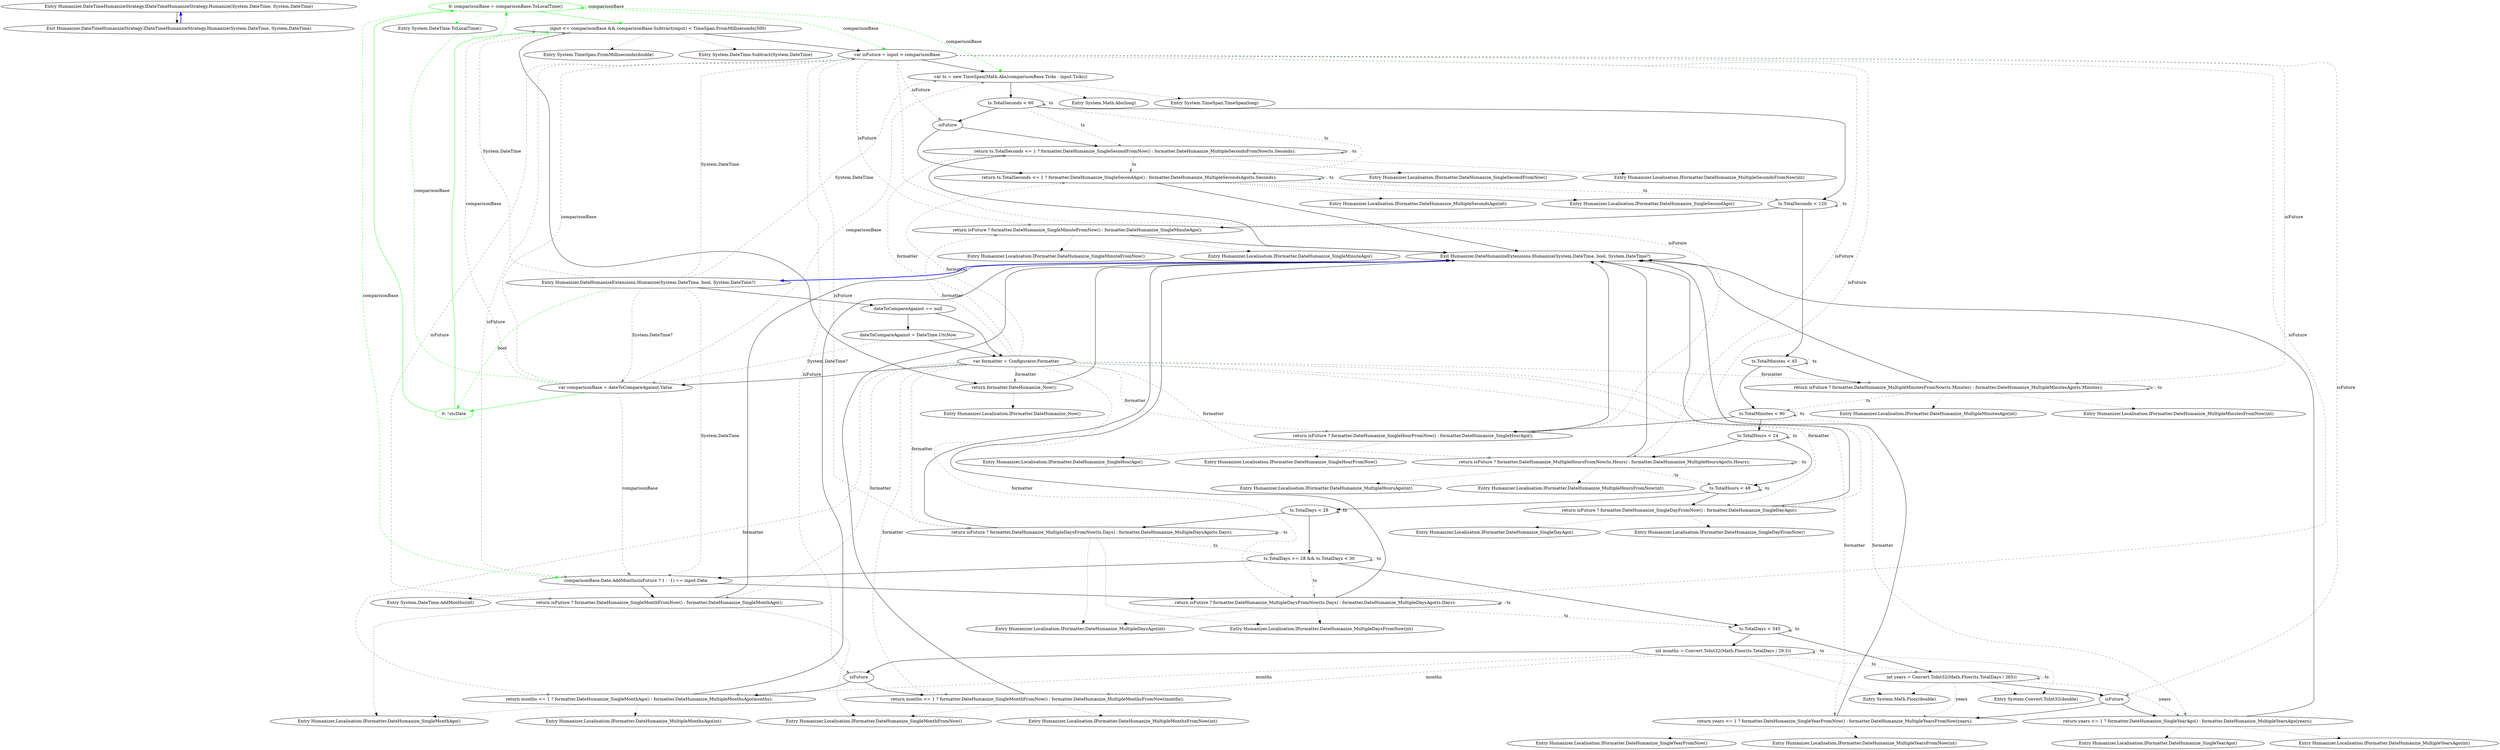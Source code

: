 digraph  {
n0 [cluster="Humanizer.DateTimeHumanizeStrategy.IDateTimeHumanizeStrategy.Humanize(System.DateTime, System.DateTime)", label="Entry Humanizer.DateTimeHumanizeStrategy.IDateTimeHumanizeStrategy.Humanize(System.DateTime, System.DateTime)", span="6-6"];
n1 [cluster="Humanizer.DateTimeHumanizeStrategy.IDateTimeHumanizeStrategy.Humanize(System.DateTime, System.DateTime)", label="Exit Humanizer.DateTimeHumanizeStrategy.IDateTimeHumanizeStrategy.Humanize(System.DateTime, System.DateTime)", span="6-6"];
m2_41 [cluster="System.DateTime.ToLocalTime()", file="NumberToWordsConverterRegistry.cs", label="Entry System.DateTime.ToLocalTime()", span="0-0"];
m2_55 [cluster="Humanizer.Localisation.IFormatter.DateHumanize_SingleHourFromNow()", file="NumberToWordsConverterRegistry.cs", label="Entry Humanizer.Localisation.IFormatter.DateHumanize_SingleHourFromNow()", span="28-28"];
m2_43 [cluster="System.TimeSpan.FromMilliseconds(double)", file="NumberToWordsConverterRegistry.cs", label="Entry System.TimeSpan.FromMilliseconds(double)", span="0-0"];
m2_44 [cluster="Humanizer.Localisation.IFormatter.DateHumanize_Now()", file="NumberToWordsConverterRegistry.cs", label="Entry Humanizer.Localisation.IFormatter.DateHumanize_Now()", span="29-29"];
m2_67 [cluster="System.Convert.ToInt32(double)", file="NumberToWordsConverterRegistry.cs", label="Entry System.Convert.ToInt32(double)", span="0-0"];
m2_69 [cluster="Humanizer.Localisation.IFormatter.DateHumanize_MultipleMonthsAgo(int)", file="NumberToWordsConverterRegistry.cs", label="Entry Humanizer.Localisation.IFormatter.DateHumanize_MultipleMonthsAgo(int)", span="12-12"];
m2_47 [cluster="Humanizer.Localisation.IFormatter.DateHumanize_SingleSecondFromNow()", file="NumberToWordsConverterRegistry.cs", label="Entry Humanizer.Localisation.IFormatter.DateHumanize_SingleSecondFromNow()", span="31-31"];
m2_59 [cluster="Humanizer.Localisation.IFormatter.DateHumanize_SingleDayFromNow()", file="NumberToWordsConverterRegistry.cs", label="Entry Humanizer.Localisation.IFormatter.DateHumanize_SingleDayFromNow()", span="33-33"];
m2_46 [cluster="System.Math.Abs(long)", file="NumberToWordsConverterRegistry.cs", label="Entry System.Math.Abs(long)", span="0-0"];
m2_62 [cluster="Humanizer.Localisation.IFormatter.DateHumanize_MultipleDaysAgo(int)", file="NumberToWordsConverterRegistry.cs", label="Entry Humanizer.Localisation.IFormatter.DateHumanize_MultipleDaysAgo(int)", span="9-9"];
m2_66 [cluster="System.Math.Floor(double)", file="NumberToWordsConverterRegistry.cs", label="Entry System.Math.Floor(double)", span="0-0"];
m2_60 [cluster="Humanizer.Localisation.IFormatter.DateHumanize_SingleDayAgo()", file="NumberToWordsConverterRegistry.cs", label="Entry Humanizer.Localisation.IFormatter.DateHumanize_SingleDayAgo()", span="20-20"];
m2_61 [cluster="Humanizer.Localisation.IFormatter.DateHumanize_MultipleDaysFromNow(int)", file="NumberToWordsConverterRegistry.cs", label="Entry Humanizer.Localisation.IFormatter.DateHumanize_MultipleDaysFromNow(int)", span="21-21"];
m2_63 [cluster="System.DateTime.AddMonths(int)", file="NumberToWordsConverterRegistry.cs", label="Entry System.DateTime.AddMonths(int)", span="0-0"];
m2_68 [cluster="Humanizer.Localisation.IFormatter.DateHumanize_MultipleMonthsFromNow(int)", file="NumberToWordsConverterRegistry.cs", label="Entry Humanizer.Localisation.IFormatter.DateHumanize_MultipleMonthsFromNow(int)", span="24-24"];
m2_51 [cluster="Humanizer.Localisation.IFormatter.DateHumanize_SingleMinuteFromNow()", file="NumberToWordsConverterRegistry.cs", label="Entry Humanizer.Localisation.IFormatter.DateHumanize_SingleMinuteFromNow()", span="27-27"];
m2_58 [cluster="Humanizer.Localisation.IFormatter.DateHumanize_MultipleHoursAgo(int)", file="NumberToWordsConverterRegistry.cs", label="Entry Humanizer.Localisation.IFormatter.DateHumanize_MultipleHoursAgo(int)", span="10-10"];
m2_50 [cluster="Humanizer.Localisation.IFormatter.DateHumanize_MultipleSecondsAgo(int)", file="NumberToWordsConverterRegistry.cs", label="Entry Humanizer.Localisation.IFormatter.DateHumanize_MultipleSecondsAgo(int)", span="13-13"];
m2_72 [cluster="Humanizer.Localisation.IFormatter.DateHumanize_SingleYearAgo()", file="NumberToWordsConverterRegistry.cs", label="Entry Humanizer.Localisation.IFormatter.DateHumanize_SingleYearAgo()", span="19-19"];
m2_64 [cluster="Humanizer.Localisation.IFormatter.DateHumanize_SingleMonthFromNow()", file="NumberToWordsConverterRegistry.cs", label="Entry Humanizer.Localisation.IFormatter.DateHumanize_SingleMonthFromNow()", span="30-30"];
m2_48 [cluster="Humanizer.Localisation.IFormatter.DateHumanize_MultipleSecondsFromNow(int)", file="NumberToWordsConverterRegistry.cs", label="Entry Humanizer.Localisation.IFormatter.DateHumanize_MultipleSecondsFromNow(int)", span="25-25"];
m2_45 [cluster="System.TimeSpan.TimeSpan(long)", file="NumberToWordsConverterRegistry.cs", label="Entry System.TimeSpan.TimeSpan(long)", span="0-0"];
m2_52 [cluster="Humanizer.Localisation.IFormatter.DateHumanize_SingleMinuteAgo()", file="NumberToWordsConverterRegistry.cs", label="Entry Humanizer.Localisation.IFormatter.DateHumanize_SingleMinuteAgo()", span="15-15"];
m2_65 [cluster="Humanizer.Localisation.IFormatter.DateHumanize_SingleMonthAgo()", file="NumberToWordsConverterRegistry.cs", label="Entry Humanizer.Localisation.IFormatter.DateHumanize_SingleMonthAgo()", span="17-17"];
m2_49 [cluster="Humanizer.Localisation.IFormatter.DateHumanize_SingleSecondAgo()", file="NumberToWordsConverterRegistry.cs", label="Entry Humanizer.Localisation.IFormatter.DateHumanize_SingleSecondAgo()", span="18-18"];
m2_70 [cluster="Humanizer.Localisation.IFormatter.DateHumanize_SingleYearFromNow()", file="NumberToWordsConverterRegistry.cs", label="Entry Humanizer.Localisation.IFormatter.DateHumanize_SingleYearFromNow()", span="32-32"];
m2_54 [cluster="Humanizer.Localisation.IFormatter.DateHumanize_MultipleMinutesAgo(int)", file="NumberToWordsConverterRegistry.cs", label="Entry Humanizer.Localisation.IFormatter.DateHumanize_MultipleMinutesAgo(int)", span="11-11"];
m2_73 [cluster="Humanizer.Localisation.IFormatter.DateHumanize_MultipleYearsAgo(int)", file="NumberToWordsConverterRegistry.cs", label="Entry Humanizer.Localisation.IFormatter.DateHumanize_MultipleYearsAgo(int)", span="14-14"];
m2_42 [cluster="System.DateTime.Subtract(System.DateTime)", file="NumberToWordsConverterRegistry.cs", label="Entry System.DateTime.Subtract(System.DateTime)", span="0-0"];
m2_56 [cluster="Humanizer.Localisation.IFormatter.DateHumanize_SingleHourAgo()", file="NumberToWordsConverterRegistry.cs", label="Entry Humanizer.Localisation.IFormatter.DateHumanize_SingleHourAgo()", span="16-16"];
m2_53 [cluster="Humanizer.Localisation.IFormatter.DateHumanize_MultipleMinutesFromNow(int)", file="NumberToWordsConverterRegistry.cs", label="Entry Humanizer.Localisation.IFormatter.DateHumanize_MultipleMinutesFromNow(int)", span="23-23"];
m2_57 [cluster="Humanizer.Localisation.IFormatter.DateHumanize_MultipleHoursFromNow(int)", file="NumberToWordsConverterRegistry.cs", label="Entry Humanizer.Localisation.IFormatter.DateHumanize_MultipleHoursFromNow(int)", span="22-22"];
m2_71 [cluster="Humanizer.Localisation.IFormatter.DateHumanize_MultipleYearsFromNow(int)", file="NumberToWordsConverterRegistry.cs", label="Entry Humanizer.Localisation.IFormatter.DateHumanize_MultipleYearsFromNow(int)", span="26-26"];
m2_0 [cluster="Humanizer.DateHumanizeExtensions.Humanize(System.DateTime, bool, System.DateTime?)", file="NumberToWordsConverterRegistry.cs", label="Entry Humanizer.DateHumanizeExtensions.Humanize(System.DateTime, bool, System.DateTime?)", span="18-18"];
m2_5 [cluster="Humanizer.DateHumanizeExtensions.Humanize(System.DateTime, bool, System.DateTime?)", color=green, community=0, file="NumberToWordsConverterRegistry.cs", label="0: !utcDate", span="26-26"];
m2_4 [cluster="Humanizer.DateHumanizeExtensions.Humanize(System.DateTime, bool, System.DateTime?)", file="NumberToWordsConverterRegistry.cs", label="var comparisonBase = dateToCompareAgainst.Value", span="24-24"];
m2_6 [cluster="Humanizer.DateHumanizeExtensions.Humanize(System.DateTime, bool, System.DateTime?)", color=green, community=0, file="NumberToWordsConverterRegistry.cs", label="0: comparisonBase = comparisonBase.ToLocalTime()", span="27-27"];
m2_7 [cluster="Humanizer.DateHumanizeExtensions.Humanize(System.DateTime, bool, System.DateTime?)", file="NumberToWordsConverterRegistry.cs", label="input <= comparisonBase && comparisonBase.Subtract(input) < TimeSpan.FromMilliseconds(500)", span="29-29"];
m2_9 [cluster="Humanizer.DateHumanizeExtensions.Humanize(System.DateTime, bool, System.DateTime?)", file="NumberToWordsConverterRegistry.cs", label="var isFuture = input > comparisonBase", span="32-32"];
m2_10 [cluster="Humanizer.DateHumanizeExtensions.Humanize(System.DateTime, bool, System.DateTime?)", file="NumberToWordsConverterRegistry.cs", label="var ts = new TimeSpan(Math.Abs(comparisonBase.Ticks - input.Ticks))", span="33-33"];
m2_28 [cluster="Humanizer.DateHumanizeExtensions.Humanize(System.DateTime, bool, System.DateTime?)", file="NumberToWordsConverterRegistry.cs", label="comparisonBase.Date.AddMonths(isFuture ? 1 : -1) == input.Date", span="63-63"];
m2_1 [cluster="Humanizer.DateHumanizeExtensions.Humanize(System.DateTime, bool, System.DateTime?)", file="NumberToWordsConverterRegistry.cs", label="dateToCompareAgainst == null", span="20-20"];
m2_2 [cluster="Humanizer.DateHumanizeExtensions.Humanize(System.DateTime, bool, System.DateTime?)", file="NumberToWordsConverterRegistry.cs", label="dateToCompareAgainst = DateTime.UtcNow", span="21-21"];
m2_3 [cluster="Humanizer.DateHumanizeExtensions.Humanize(System.DateTime, bool, System.DateTime?)", file="NumberToWordsConverterRegistry.cs", label="var formatter = Configurator.Formatter", span="23-23"];
m2_8 [cluster="Humanizer.DateHumanizeExtensions.Humanize(System.DateTime, bool, System.DateTime?)", file="NumberToWordsConverterRegistry.cs", label="return formatter.DateHumanize_Now();", span="30-30"];
m2_12 [cluster="Humanizer.DateHumanizeExtensions.Humanize(System.DateTime, bool, System.DateTime?)", file="NumberToWordsConverterRegistry.cs", label=isFuture, span="37-37"];
m2_16 [cluster="Humanizer.DateHumanizeExtensions.Humanize(System.DateTime, bool, System.DateTime?)", file="NumberToWordsConverterRegistry.cs", label="return isFuture ? formatter.DateHumanize_SingleMinuteFromNow() : formatter.DateHumanize_SingleMinuteAgo();", span="44-44"];
m2_18 [cluster="Humanizer.DateHumanizeExtensions.Humanize(System.DateTime, bool, System.DateTime?)", file="NumberToWordsConverterRegistry.cs", label="return isFuture ? formatter.DateHumanize_MultipleMinutesFromNow(ts.Minutes) : formatter.DateHumanize_MultipleMinutesAgo(ts.Minutes);", span="47-47"];
m2_20 [cluster="Humanizer.DateHumanizeExtensions.Humanize(System.DateTime, bool, System.DateTime?)", file="NumberToWordsConverterRegistry.cs", label="return isFuture ? formatter.DateHumanize_SingleHourFromNow() : formatter.DateHumanize_SingleHourAgo();", span="50-50"];
m2_22 [cluster="Humanizer.DateHumanizeExtensions.Humanize(System.DateTime, bool, System.DateTime?)", file="NumberToWordsConverterRegistry.cs", label="return isFuture ? formatter.DateHumanize_MultipleHoursFromNow(ts.Hours) : formatter.DateHumanize_MultipleHoursAgo(ts.Hours);", span="53-53"];
m2_24 [cluster="Humanizer.DateHumanizeExtensions.Humanize(System.DateTime, bool, System.DateTime?)", file="NumberToWordsConverterRegistry.cs", label="return isFuture ? formatter.DateHumanize_SingleDayFromNow() : formatter.DateHumanize_SingleDayAgo();", span="56-56"];
m2_26 [cluster="Humanizer.DateHumanizeExtensions.Humanize(System.DateTime, bool, System.DateTime?)", file="NumberToWordsConverterRegistry.cs", label="return isFuture ? formatter.DateHumanize_MultipleDaysFromNow(ts.Days) : formatter.DateHumanize_MultipleDaysAgo(ts.Days);", span="59-59"];
m2_29 [cluster="Humanizer.DateHumanizeExtensions.Humanize(System.DateTime, bool, System.DateTime?)", file="NumberToWordsConverterRegistry.cs", label="return isFuture ? formatter.DateHumanize_SingleMonthFromNow() : formatter.DateHumanize_SingleMonthAgo();", span="64-64"];
m2_30 [cluster="Humanizer.DateHumanizeExtensions.Humanize(System.DateTime, bool, System.DateTime?)", file="NumberToWordsConverterRegistry.cs", label="return isFuture ? formatter.DateHumanize_MultipleDaysFromNow(ts.Days) : formatter.DateHumanize_MultipleDaysAgo(ts.Days);", span="66-66"];
m2_33 [cluster="Humanizer.DateHumanizeExtensions.Humanize(System.DateTime, bool, System.DateTime?)", file="NumberToWordsConverterRegistry.cs", label=isFuture, span="73-73"];
m2_37 [cluster="Humanizer.DateHumanizeExtensions.Humanize(System.DateTime, bool, System.DateTime?)", file="NumberToWordsConverterRegistry.cs", label=isFuture, span="81-81"];
m2_11 [cluster="Humanizer.DateHumanizeExtensions.Humanize(System.DateTime, bool, System.DateTime?)", file="NumberToWordsConverterRegistry.cs", label="ts.TotalSeconds < 60", span="35-35"];
m2_27 [cluster="Humanizer.DateHumanizeExtensions.Humanize(System.DateTime, bool, System.DateTime?)", file="NumberToWordsConverterRegistry.cs", label="ts.TotalDays >= 28 && ts.TotalDays < 30", span="61-61"];
m2_13 [cluster="Humanizer.DateHumanizeExtensions.Humanize(System.DateTime, bool, System.DateTime?)", file="NumberToWordsConverterRegistry.cs", label="return ts.TotalSeconds <= 1 ? formatter.DateHumanize_SingleSecondFromNow() : formatter.DateHumanize_MultipleSecondsFromNow(ts.Seconds);", span="38-38"];
m2_14 [cluster="Humanizer.DateHumanizeExtensions.Humanize(System.DateTime, bool, System.DateTime?)", file="NumberToWordsConverterRegistry.cs", label="return ts.TotalSeconds <= 1 ? formatter.DateHumanize_SingleSecondAgo() : formatter.DateHumanize_MultipleSecondsAgo(ts.Seconds);", span="40-40"];
m2_34 [cluster="Humanizer.DateHumanizeExtensions.Humanize(System.DateTime, bool, System.DateTime?)", file="NumberToWordsConverterRegistry.cs", label="return months <= 1 ? formatter.DateHumanize_SingleMonthFromNow() : formatter.DateHumanize_MultipleMonthsFromNow(months);", span="74-74"];
m2_35 [cluster="Humanizer.DateHumanizeExtensions.Humanize(System.DateTime, bool, System.DateTime?)", file="NumberToWordsConverterRegistry.cs", label="return months <= 1 ? formatter.DateHumanize_SingleMonthAgo() : formatter.DateHumanize_MultipleMonthsAgo(months);", span="76-76"];
m2_38 [cluster="Humanizer.DateHumanizeExtensions.Humanize(System.DateTime, bool, System.DateTime?)", file="NumberToWordsConverterRegistry.cs", label="return years <= 1 ? formatter.DateHumanize_SingleYearFromNow() : formatter.DateHumanize_MultipleYearsFromNow(years);", span="82-82"];
m2_39 [cluster="Humanizer.DateHumanizeExtensions.Humanize(System.DateTime, bool, System.DateTime?)", file="NumberToWordsConverterRegistry.cs", label="return years <= 1 ? formatter.DateHumanize_SingleYearAgo() : formatter.DateHumanize_MultipleYearsAgo(years);", span="84-84"];
m2_15 [cluster="Humanizer.DateHumanizeExtensions.Humanize(System.DateTime, bool, System.DateTime?)", file="NumberToWordsConverterRegistry.cs", label="ts.TotalSeconds < 120", span="43-43"];
m2_17 [cluster="Humanizer.DateHumanizeExtensions.Humanize(System.DateTime, bool, System.DateTime?)", file="NumberToWordsConverterRegistry.cs", label="ts.TotalMinutes < 45", span="46-46"];
m2_19 [cluster="Humanizer.DateHumanizeExtensions.Humanize(System.DateTime, bool, System.DateTime?)", file="NumberToWordsConverterRegistry.cs", label="ts.TotalMinutes < 90", span="49-49"];
m2_21 [cluster="Humanizer.DateHumanizeExtensions.Humanize(System.DateTime, bool, System.DateTime?)", file="NumberToWordsConverterRegistry.cs", label="ts.TotalHours < 24", span="52-52"];
m2_23 [cluster="Humanizer.DateHumanizeExtensions.Humanize(System.DateTime, bool, System.DateTime?)", file="NumberToWordsConverterRegistry.cs", label="ts.TotalHours < 48", span="55-55"];
m2_25 [cluster="Humanizer.DateHumanizeExtensions.Humanize(System.DateTime, bool, System.DateTime?)", file="NumberToWordsConverterRegistry.cs", label="ts.TotalDays < 28", span="58-58"];
m2_31 [cluster="Humanizer.DateHumanizeExtensions.Humanize(System.DateTime, bool, System.DateTime?)", file="NumberToWordsConverterRegistry.cs", label="ts.TotalDays < 345", span="69-69"];
m2_32 [cluster="Humanizer.DateHumanizeExtensions.Humanize(System.DateTime, bool, System.DateTime?)", file="NumberToWordsConverterRegistry.cs", label="int months = Convert.ToInt32(Math.Floor(ts.TotalDays / 29.5))", span="71-71"];
m2_36 [cluster="Humanizer.DateHumanizeExtensions.Humanize(System.DateTime, bool, System.DateTime?)", file="NumberToWordsConverterRegistry.cs", label="int years = Convert.ToInt32(Math.Floor(ts.TotalDays / 365))", span="79-79"];
m2_40 [cluster="Humanizer.DateHumanizeExtensions.Humanize(System.DateTime, bool, System.DateTime?)", file="NumberToWordsConverterRegistry.cs", label="Exit Humanizer.DateHumanizeExtensions.Humanize(System.DateTime, bool, System.DateTime?)", span="18-18"];
n0 -> n1  [key=0, style=solid];
n1 -> n0  [color=blue, key=0, style=bold];
m2_0 -> m2_5  [color=green, key=1, label=bool, style=dashed];
m2_0 -> m2_1  [key=0, style=solid];
m2_0 -> m2_4  [color=darkseagreen4, key=1, label="System.DateTime?", style=dashed];
m2_0 -> m2_7  [color=darkseagreen4, key=1, label="System.DateTime", style=dashed];
m2_0 -> m2_9  [color=darkseagreen4, key=1, label="System.DateTime", style=dashed];
m2_0 -> m2_10  [color=darkseagreen4, key=1, label="System.DateTime", style=dashed];
m2_0 -> m2_28  [color=darkseagreen4, key=1, label="System.DateTime", style=dashed];
m2_5 -> m2_6  [color=green, key=0, style=solid];
m2_5 -> m2_7  [color=green, key=0, style=solid];
m2_4 -> m2_5  [color=green, key=0, style=solid];
m2_4 -> m2_6  [color=green, key=1, label=comparisonBase, style=dashed];
m2_4 -> m2_7  [color=darkseagreen4, key=1, label=comparisonBase, style=dashed];
m2_4 -> m2_9  [color=darkseagreen4, key=1, label=comparisonBase, style=dashed];
m2_4 -> m2_10  [color=darkseagreen4, key=1, label=comparisonBase, style=dashed];
m2_4 -> m2_28  [color=darkseagreen4, key=1, label=comparisonBase, style=dashed];
m2_6 -> m2_6  [color=green, key=1, label=comparisonBase, style=dashed];
m2_6 -> m2_7  [color=green, key=0, style=solid];
m2_6 -> m2_41  [color=green, key=2, style=dotted];
m2_6 -> m2_9  [color=green, key=1, label=comparisonBase, style=dashed];
m2_6 -> m2_10  [color=green, key=1, label=comparisonBase, style=dashed];
m2_6 -> m2_28  [color=green, key=1, label=comparisonBase, style=dashed];
m2_7 -> m2_8  [key=0, style=solid];
m2_7 -> m2_9  [key=0, style=solid];
m2_7 -> m2_42  [key=2, style=dotted];
m2_7 -> m2_43  [key=2, style=dotted];
m2_9 -> m2_10  [key=0, style=solid];
m2_9 -> m2_12  [color=darkseagreen4, key=1, label=isFuture, style=dashed];
m2_9 -> m2_16  [color=darkseagreen4, key=1, label=isFuture, style=dashed];
m2_9 -> m2_18  [color=darkseagreen4, key=1, label=isFuture, style=dashed];
m2_9 -> m2_20  [color=darkseagreen4, key=1, label=isFuture, style=dashed];
m2_9 -> m2_22  [color=darkseagreen4, key=1, label=isFuture, style=dashed];
m2_9 -> m2_24  [color=darkseagreen4, key=1, label=isFuture, style=dashed];
m2_9 -> m2_26  [color=darkseagreen4, key=1, label=isFuture, style=dashed];
m2_9 -> m2_28  [color=darkseagreen4, key=1, label=isFuture, style=dashed];
m2_9 -> m2_29  [color=darkseagreen4, key=1, label=isFuture, style=dashed];
m2_9 -> m2_30  [color=darkseagreen4, key=1, label=isFuture, style=dashed];
m2_9 -> m2_33  [color=darkseagreen4, key=1, label=isFuture, style=dashed];
m2_9 -> m2_37  [color=darkseagreen4, key=1, label=isFuture, style=dashed];
m2_10 -> m2_11  [key=0, style=solid];
m2_10 -> m2_45  [key=2, style=dotted];
m2_10 -> m2_46  [key=2, style=dotted];
m2_28 -> m2_29  [key=0, style=solid];
m2_28 -> m2_30  [key=0, style=solid];
m2_28 -> m2_63  [key=2, style=dotted];
m2_1 -> m2_2  [key=0, style=solid];
m2_1 -> m2_3  [key=0, style=solid];
m2_2 -> m2_4  [color=darkseagreen4, key=1, label="System.DateTime?", style=dashed];
m2_2 -> m2_3  [key=0, style=solid];
m2_3 -> m2_4  [key=0, style=solid];
m2_3 -> m2_8  [color=darkseagreen4, key=1, label=formatter, style=dashed];
m2_3 -> m2_13  [color=darkseagreen4, key=1, label=formatter, style=dashed];
m2_3 -> m2_14  [color=darkseagreen4, key=1, label=formatter, style=dashed];
m2_3 -> m2_16  [color=darkseagreen4, key=1, label=formatter, style=dashed];
m2_3 -> m2_18  [color=darkseagreen4, key=1, label=formatter, style=dashed];
m2_3 -> m2_20  [color=darkseagreen4, key=1, label=formatter, style=dashed];
m2_3 -> m2_22  [color=darkseagreen4, key=1, label=formatter, style=dashed];
m2_3 -> m2_24  [color=darkseagreen4, key=1, label=formatter, style=dashed];
m2_3 -> m2_26  [color=darkseagreen4, key=1, label=formatter, style=dashed];
m2_3 -> m2_29  [color=darkseagreen4, key=1, label=formatter, style=dashed];
m2_3 -> m2_30  [color=darkseagreen4, key=1, label=formatter, style=dashed];
m2_3 -> m2_34  [color=darkseagreen4, key=1, label=formatter, style=dashed];
m2_3 -> m2_35  [color=darkseagreen4, key=1, label=formatter, style=dashed];
m2_3 -> m2_38  [color=darkseagreen4, key=1, label=formatter, style=dashed];
m2_3 -> m2_39  [color=darkseagreen4, key=1, label=formatter, style=dashed];
m2_8 -> m2_40  [key=0, style=solid];
m2_8 -> m2_44  [key=2, style=dotted];
m2_12 -> m2_13  [key=0, style=solid];
m2_12 -> m2_14  [key=0, style=solid];
m2_16 -> m2_40  [key=0, style=solid];
m2_16 -> m2_51  [key=2, style=dotted];
m2_16 -> m2_52  [key=2, style=dotted];
m2_18 -> m2_40  [key=0, style=solid];
m2_18 -> m2_18  [color=darkseagreen4, key=1, label=ts, style=dashed];
m2_18 -> m2_53  [key=2, style=dotted];
m2_18 -> m2_54  [key=2, style=dotted];
m2_18 -> m2_19  [color=darkseagreen4, key=1, label=ts, style=dashed];
m2_20 -> m2_40  [key=0, style=solid];
m2_20 -> m2_55  [key=2, style=dotted];
m2_20 -> m2_56  [key=2, style=dotted];
m2_22 -> m2_40  [key=0, style=solid];
m2_22 -> m2_22  [color=darkseagreen4, key=1, label=ts, style=dashed];
m2_22 -> m2_57  [key=2, style=dotted];
m2_22 -> m2_58  [key=2, style=dotted];
m2_22 -> m2_23  [color=darkseagreen4, key=1, label=ts, style=dashed];
m2_24 -> m2_40  [key=0, style=solid];
m2_24 -> m2_59  [key=2, style=dotted];
m2_24 -> m2_60  [key=2, style=dotted];
m2_26 -> m2_40  [key=0, style=solid];
m2_26 -> m2_26  [color=darkseagreen4, key=1, label=ts, style=dashed];
m2_26 -> m2_61  [key=2, style=dotted];
m2_26 -> m2_62  [key=2, style=dotted];
m2_26 -> m2_27  [color=darkseagreen4, key=1, label=ts, style=dashed];
m2_29 -> m2_40  [key=0, style=solid];
m2_29 -> m2_64  [key=2, style=dotted];
m2_29 -> m2_65  [key=2, style=dotted];
m2_30 -> m2_40  [key=0, style=solid];
m2_30 -> m2_30  [color=darkseagreen4, key=1, label=ts, style=dashed];
m2_30 -> m2_61  [key=2, style=dotted];
m2_30 -> m2_62  [key=2, style=dotted];
m2_30 -> m2_31  [color=darkseagreen4, key=1, label=ts, style=dashed];
m2_33 -> m2_34  [key=0, style=solid];
m2_33 -> m2_35  [key=0, style=solid];
m2_37 -> m2_38  [key=0, style=solid];
m2_37 -> m2_39  [key=0, style=solid];
m2_11 -> m2_12  [key=0, style=solid];
m2_11 -> m2_11  [color=darkseagreen4, key=1, label=ts, style=dashed];
m2_11 -> m2_15  [key=0, style=solid];
m2_11 -> m2_13  [color=darkseagreen4, key=1, label=ts, style=dashed];
m2_11 -> m2_14  [color=darkseagreen4, key=1, label=ts, style=dashed];
m2_27 -> m2_28  [key=0, style=solid];
m2_27 -> m2_30  [color=darkseagreen4, key=1, label=ts, style=dashed];
m2_27 -> m2_27  [color=darkseagreen4, key=1, label=ts, style=dashed];
m2_27 -> m2_31  [key=0, style=solid];
m2_13 -> m2_40  [key=0, style=solid];
m2_13 -> m2_13  [color=darkseagreen4, key=1, label=ts, style=dashed];
m2_13 -> m2_47  [key=2, style=dotted];
m2_13 -> m2_48  [key=2, style=dotted];
m2_13 -> m2_14  [color=darkseagreen4, key=1, label=ts, style=dashed];
m2_14 -> m2_40  [key=0, style=solid];
m2_14 -> m2_14  [color=darkseagreen4, key=1, label=ts, style=dashed];
m2_14 -> m2_49  [key=2, style=dotted];
m2_14 -> m2_50  [key=2, style=dotted];
m2_14 -> m2_15  [color=darkseagreen4, key=1, label=ts, style=dashed];
m2_34 -> m2_40  [key=0, style=solid];
m2_34 -> m2_64  [key=2, style=dotted];
m2_34 -> m2_68  [key=2, style=dotted];
m2_35 -> m2_40  [key=0, style=solid];
m2_35 -> m2_65  [key=2, style=dotted];
m2_35 -> m2_69  [key=2, style=dotted];
m2_38 -> m2_40  [key=0, style=solid];
m2_38 -> m2_70  [key=2, style=dotted];
m2_38 -> m2_71  [key=2, style=dotted];
m2_39 -> m2_40  [key=0, style=solid];
m2_39 -> m2_72  [key=2, style=dotted];
m2_39 -> m2_73  [key=2, style=dotted];
m2_15 -> m2_16  [key=0, style=solid];
m2_15 -> m2_15  [color=darkseagreen4, key=1, label=ts, style=dashed];
m2_15 -> m2_17  [key=0, style=solid];
m2_17 -> m2_18  [key=0, style=solid];
m2_17 -> m2_17  [color=darkseagreen4, key=1, label=ts, style=dashed];
m2_17 -> m2_19  [key=0, style=solid];
m2_19 -> m2_20  [key=0, style=solid];
m2_19 -> m2_19  [color=darkseagreen4, key=1, label=ts, style=dashed];
m2_19 -> m2_21  [key=0, style=solid];
m2_21 -> m2_22  [key=0, style=solid];
m2_21 -> m2_21  [color=darkseagreen4, key=1, label=ts, style=dashed];
m2_21 -> m2_23  [key=0, style=solid];
m2_23 -> m2_24  [key=0, style=solid];
m2_23 -> m2_23  [color=darkseagreen4, key=1, label=ts, style=dashed];
m2_23 -> m2_25  [key=0, style=solid];
m2_25 -> m2_26  [key=0, style=solid];
m2_25 -> m2_27  [key=0, style=solid];
m2_25 -> m2_25  [color=darkseagreen4, key=1, label=ts, style=dashed];
m2_31 -> m2_31  [color=darkseagreen4, key=1, label=ts, style=dashed];
m2_31 -> m2_32  [key=0, style=solid];
m2_31 -> m2_36  [key=0, style=solid];
m2_32 -> m2_33  [key=0, style=solid];
m2_32 -> m2_34  [color=darkseagreen4, key=1, label=months, style=dashed];
m2_32 -> m2_35  [color=darkseagreen4, key=1, label=months, style=dashed];
m2_32 -> m2_32  [color=darkseagreen4, key=1, label=ts, style=dashed];
m2_32 -> m2_66  [key=2, style=dotted];
m2_32 -> m2_67  [key=2, style=dotted];
m2_32 -> m2_36  [color=darkseagreen4, key=1, label=ts, style=dashed];
m2_36 -> m2_37  [key=0, style=solid];
m2_36 -> m2_38  [color=darkseagreen4, key=1, label=years, style=dashed];
m2_36 -> m2_39  [color=darkseagreen4, key=1, label=years, style=dashed];
m2_36 -> m2_36  [color=darkseagreen4, key=1, label=ts, style=dashed];
m2_36 -> m2_66  [key=2, style=dotted];
m2_36 -> m2_67  [key=2, style=dotted];
m2_40 -> m2_0  [color=blue, key=0, style=bold];
}
